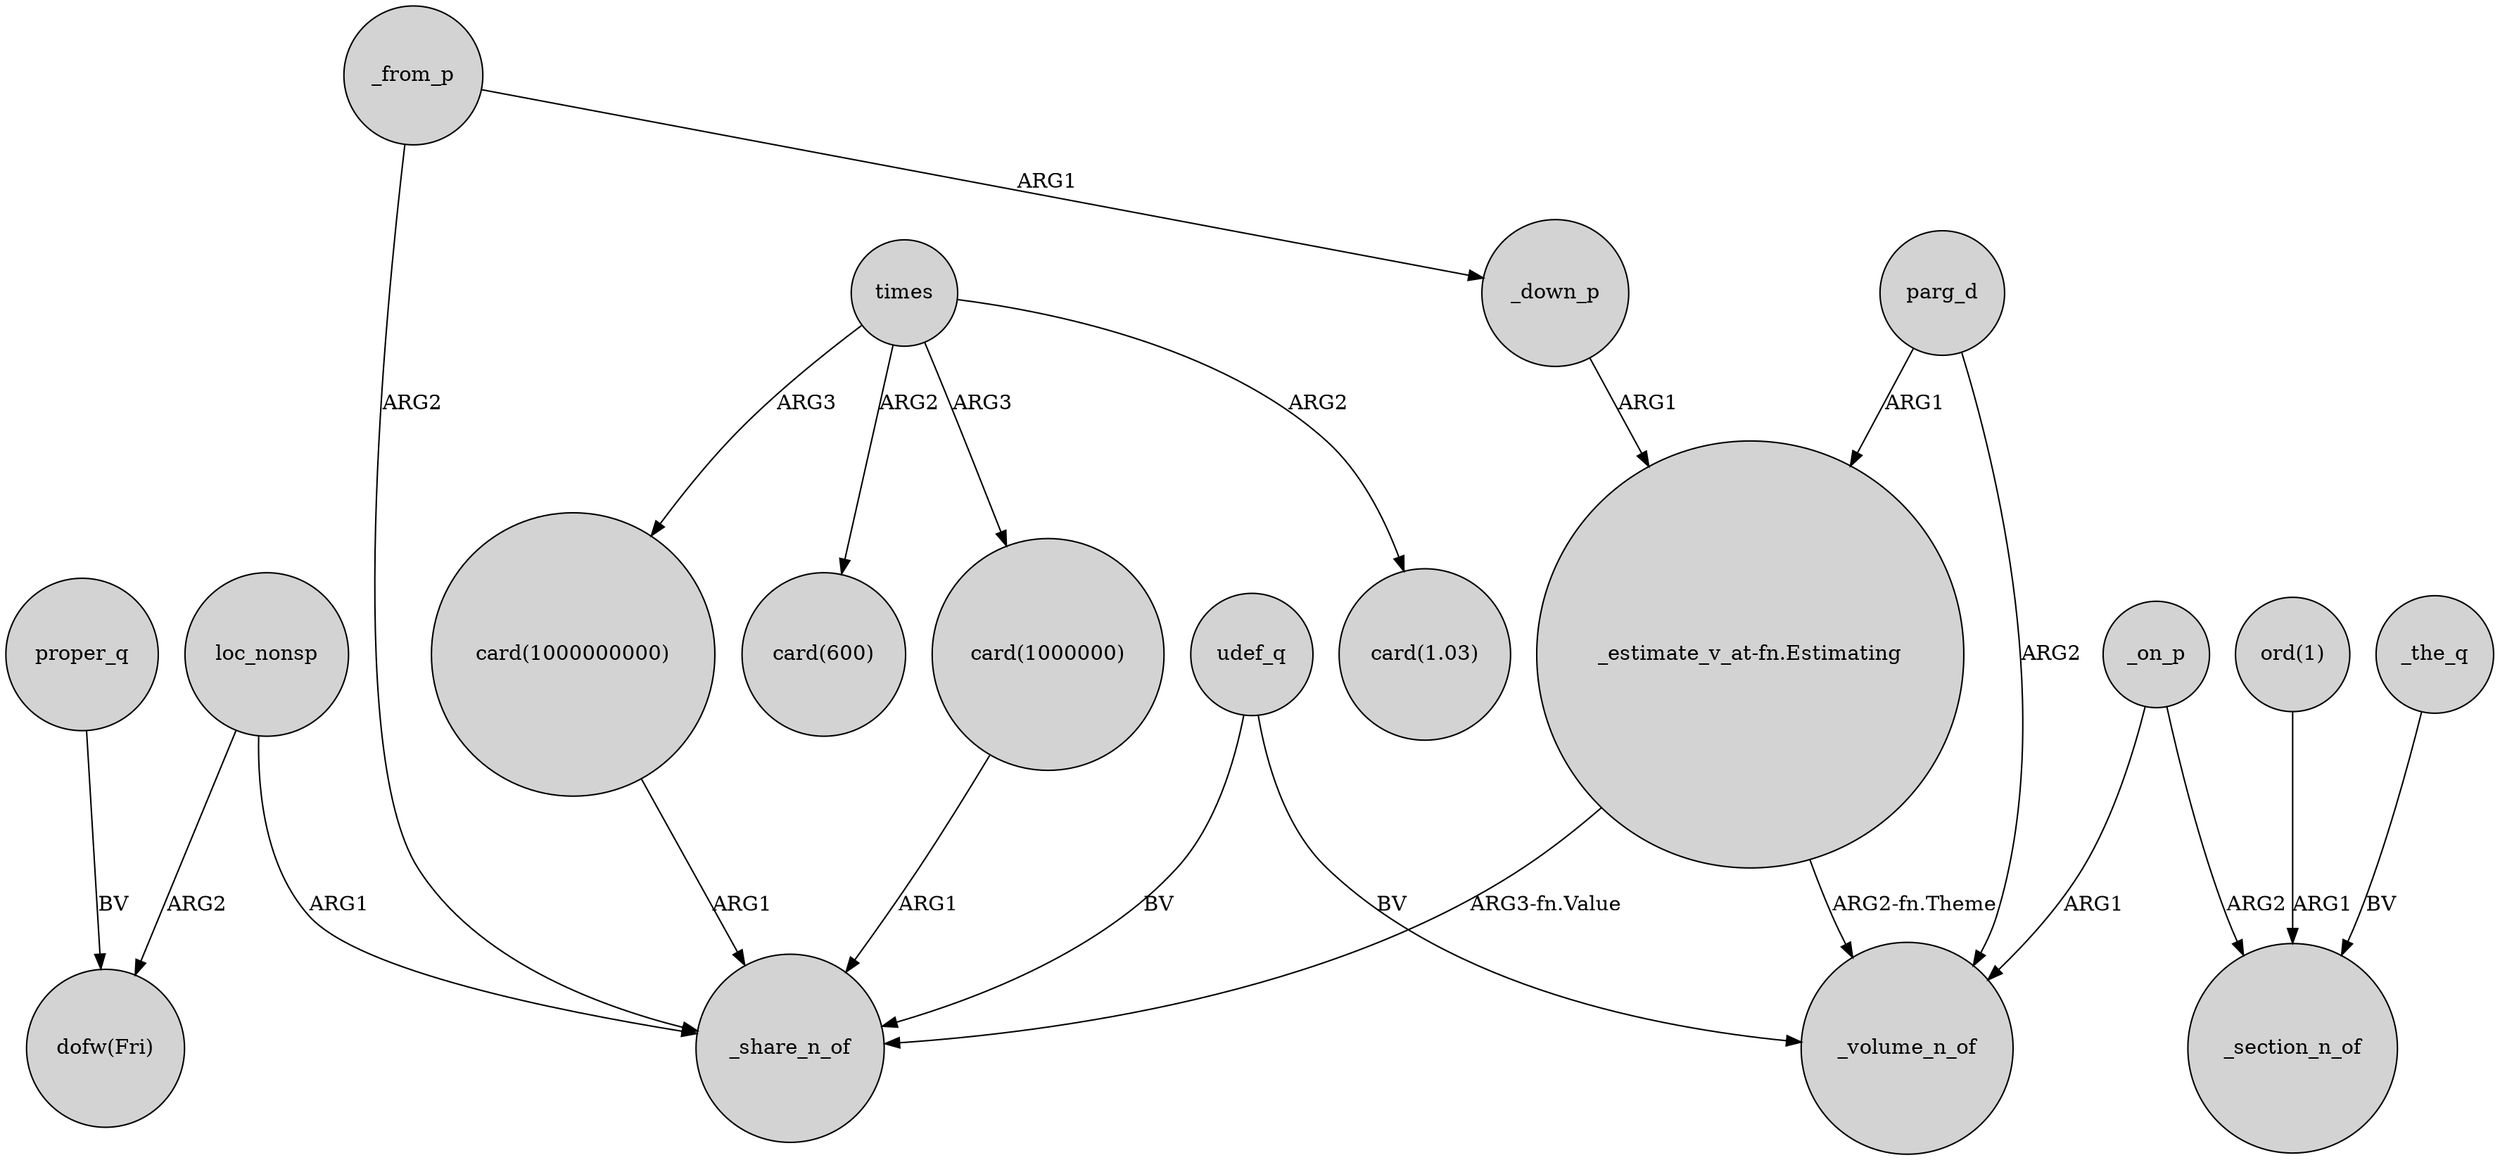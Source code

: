 digraph {
	node [shape=circle style=filled]
	proper_q -> "dofw(Fri)" [label=BV]
	_on_p -> _volume_n_of [label=ARG1]
	loc_nonsp -> _share_n_of [label=ARG1]
	_from_p -> _down_p [label=ARG1]
	"ord(1)" -> _section_n_of [label=ARG1]
	udef_q -> _volume_n_of [label=BV]
	"card(1000000000)" -> _share_n_of [label=ARG1]
	_down_p -> "_estimate_v_at-fn.Estimating" [label=ARG1]
	loc_nonsp -> "dofw(Fri)" [label=ARG2]
	times -> "card(1.03)" [label=ARG2]
	times -> "card(1000000000)" [label=ARG3]
	parg_d -> _volume_n_of [label=ARG2]
	_the_q -> _section_n_of [label=BV]
	_on_p -> _section_n_of [label=ARG2]
	times -> "card(1000000)" [label=ARG3]
	_from_p -> _share_n_of [label=ARG2]
	udef_q -> _share_n_of [label=BV]
	"card(1000000)" -> _share_n_of [label=ARG1]
	parg_d -> "_estimate_v_at-fn.Estimating" [label=ARG1]
	"_estimate_v_at-fn.Estimating" -> _volume_n_of [label="ARG2-fn.Theme"]
	"_estimate_v_at-fn.Estimating" -> _share_n_of [label="ARG3-fn.Value"]
	times -> "card(600)" [label=ARG2]
}
